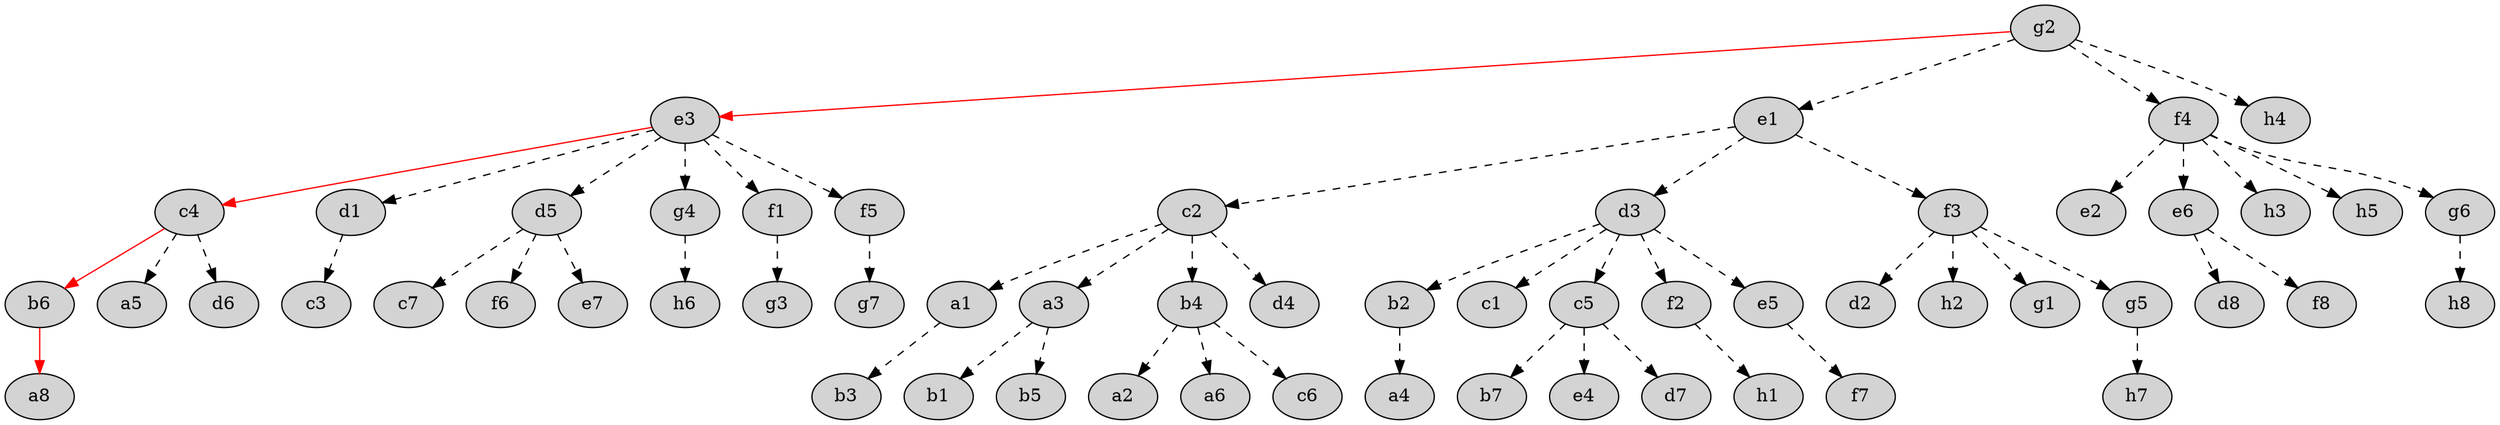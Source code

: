 digraph G {
  node [style=filled]
  edge [style=dashed]
  g2 -> e3 -> c4 -> b6 -> a8  [style=solid, color=red];
  g2 -> e1
  g2 -> f4
  g2 -> h4
  e1 -> c2
  e1 -> d3
  e1 -> f3
  e3 -> d1
  e3 -> d5
  e3 -> g4
  e3 -> f1
  e3 -> f5
  f4 -> e2
  f4 -> e6
  f4 -> h3
  f4 -> h5
  f4 -> g6
  c2 -> a1
  c2 -> a3
  c2 -> b4
  c2 -> d4
  d3 -> b2
  d3 -> c1
  d3 -> c5
  d3 -> f2
  d3 -> e5
  f3 -> d2
  f3 -> h2
  f3 -> g1
  f3 -> g5
  c4 -> a5
  c4 -> d6
  d1 -> c3
  d5 -> c7
  d5 -> f6
  d5 -> e7
  g4 -> h6
  f1 -> g3
  f5 -> g7
  e6 -> d8
  e6 -> f8
  g6 -> h8
  a1 -> b3
  a3 -> b1
  a3 -> b5
  b4 -> a2
  b4 -> a6
  b4 -> c6
  b2 -> a4
  c5 -> b7
  c5 -> e4
  c5 -> d7
  f2 -> h1
  e5 -> f7
  g5 -> h7
}